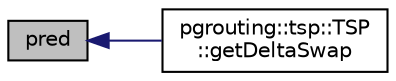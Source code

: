 digraph "pred"
{
  edge [fontname="Helvetica",fontsize="10",labelfontname="Helvetica",labelfontsize="10"];
  node [fontname="Helvetica",fontsize="10",shape=record];
  rankdir="LR";
  Node1 [label="pred",height=0.2,width=0.4,color="black", fillcolor="grey75", style="filled" fontcolor="black"];
  Node1 -> Node2 [dir="back",color="midnightblue",fontsize="10",style="solid",fontname="Helvetica"];
  Node2 [label="pgrouting::tsp::TSP\l::getDeltaSwap",height=0.2,width=0.4,color="black", fillcolor="white", style="filled",URL="$classpgrouting_1_1tsp_1_1TSP.html#a61ead4bc9e32b32929eff6325afc3989"];
}
